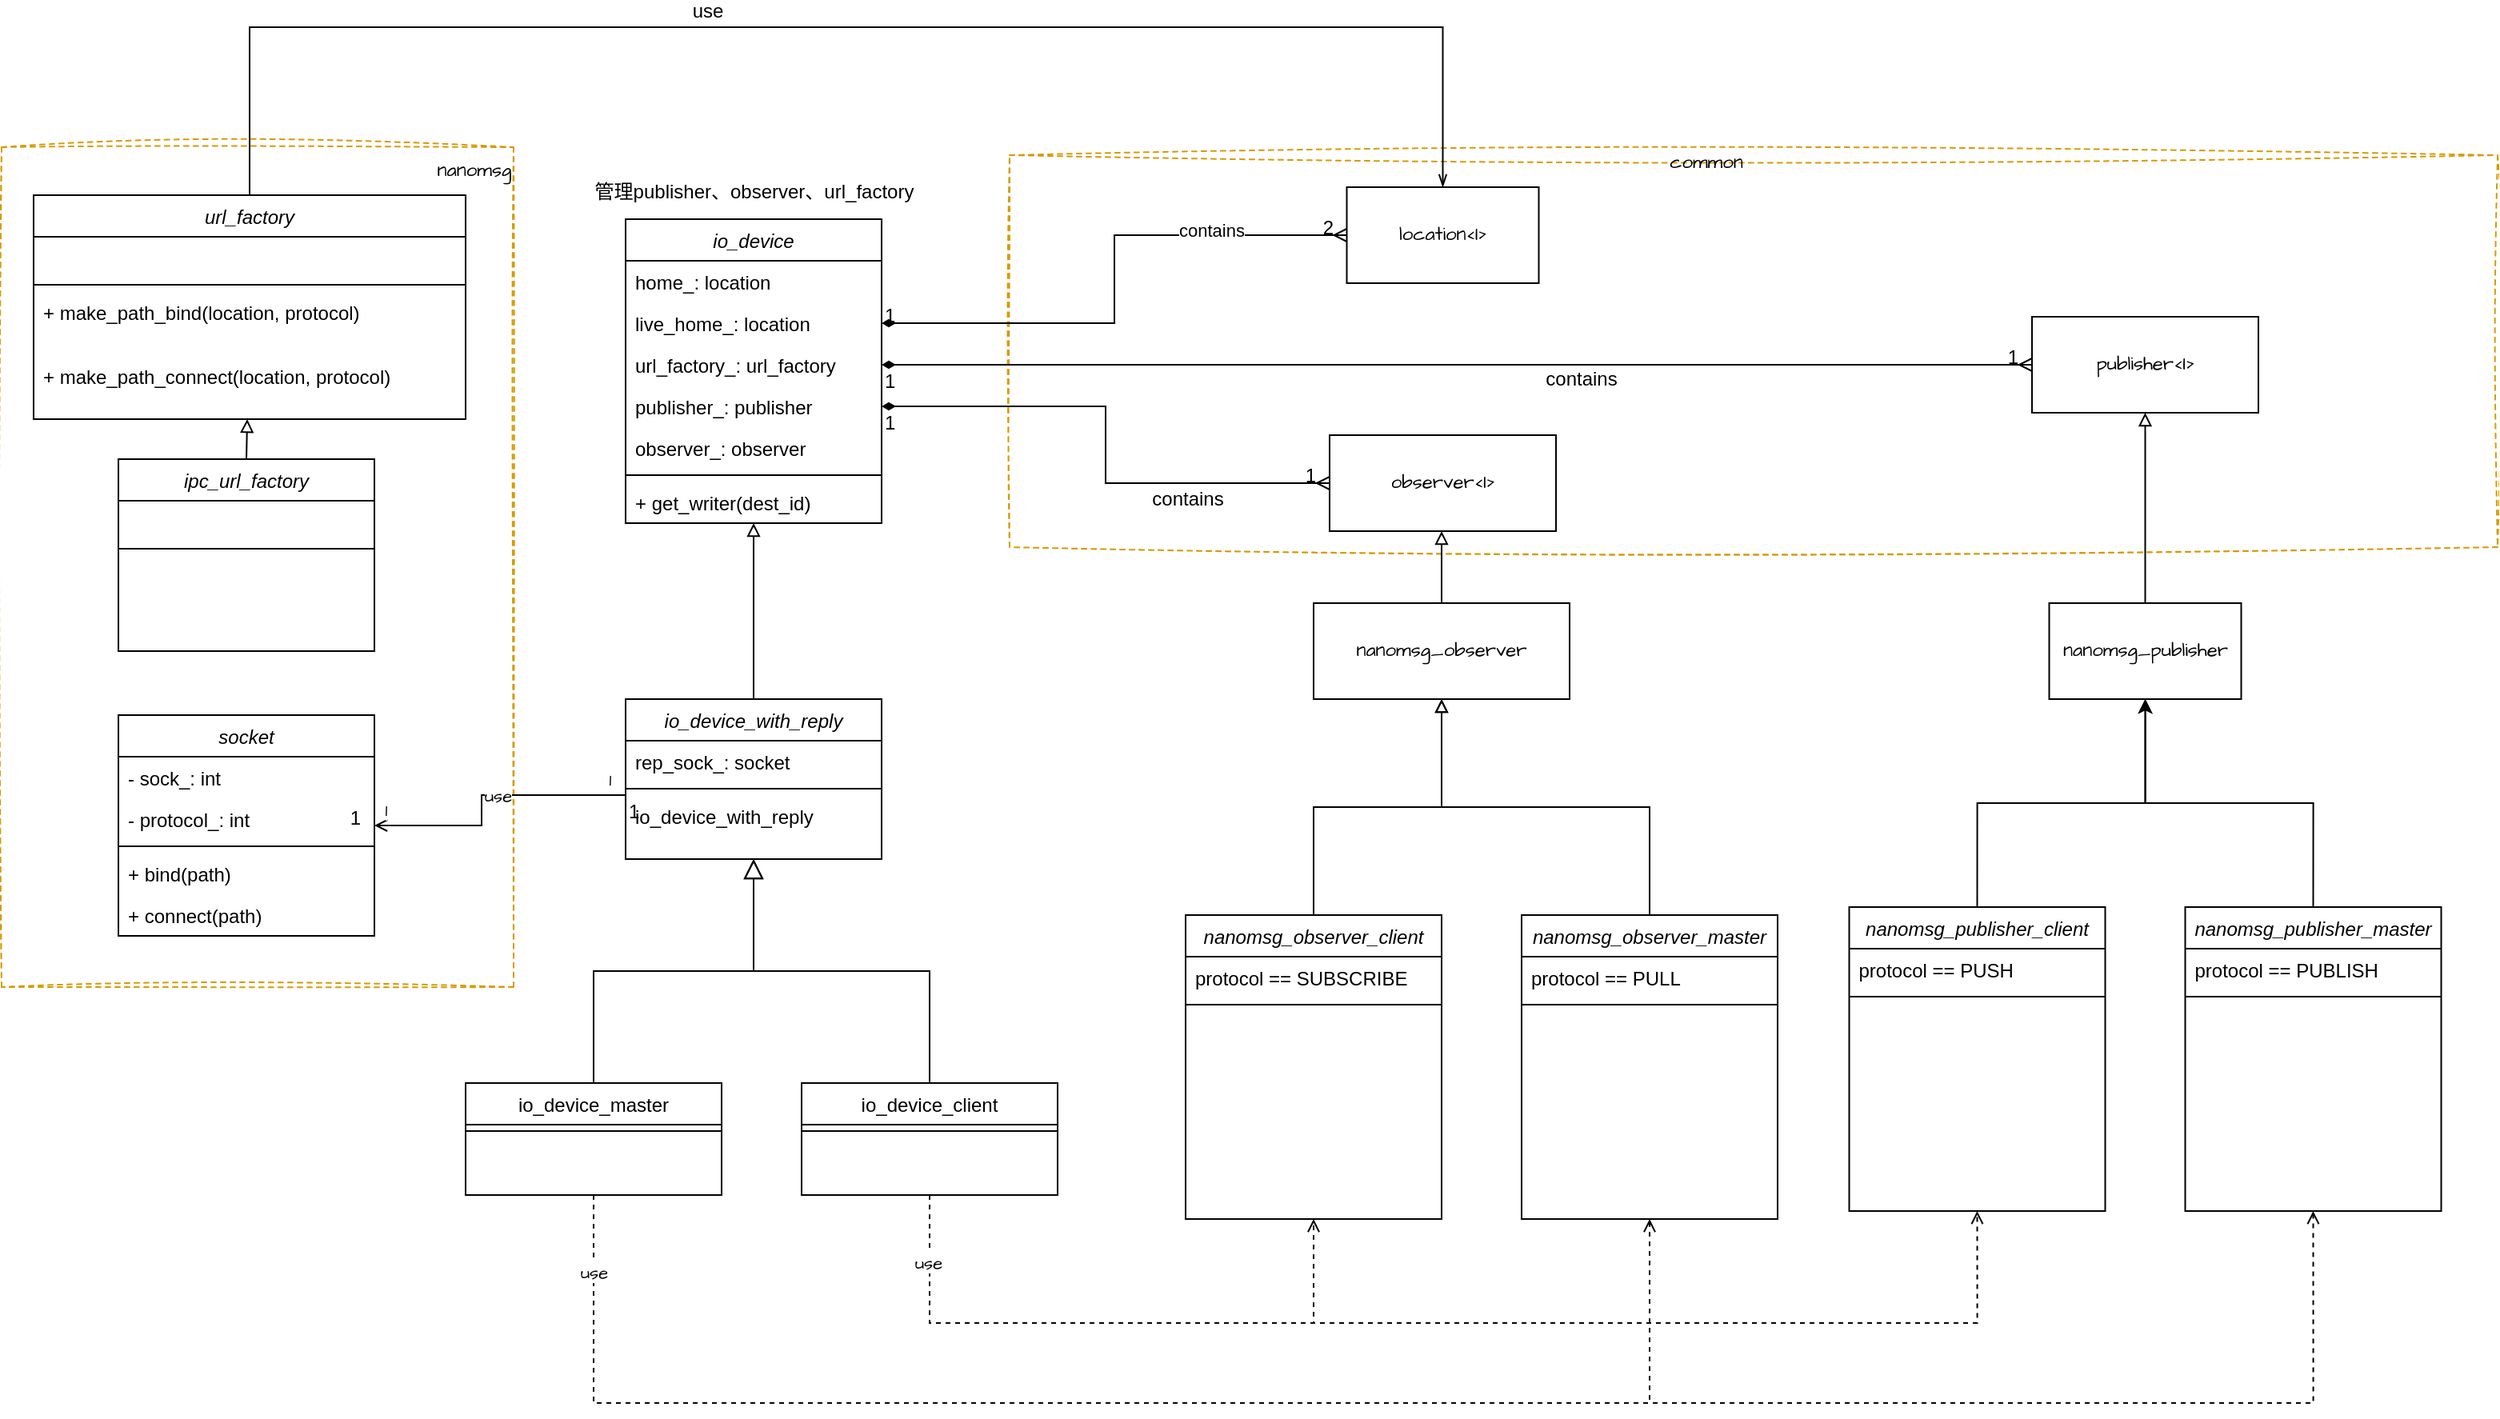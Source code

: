 <mxfile version="24.6.4" type="device">
  <diagram id="C5RBs43oDa-KdzZeNtuy" name="Page-1">
    <mxGraphModel dx="4452" dy="3376" grid="1" gridSize="10" guides="1" tooltips="1" connect="1" arrows="1" fold="1" page="1" pageScale="1" pageWidth="827" pageHeight="1169" math="0" shadow="0">
      <root>
        <mxCell id="WIyWlLk6GJQsqaUBKTNV-0" />
        <mxCell id="WIyWlLk6GJQsqaUBKTNV-1" parent="WIyWlLk6GJQsqaUBKTNV-0" />
        <mxCell id="3GvYDZ0lKRjALVvMwVUk-28" value="" style="group" parent="WIyWlLk6GJQsqaUBKTNV-1" vertex="1" connectable="0">
          <mxGeometry x="610" y="-230" width="780" height="255" as="geometry" />
        </mxCell>
        <mxCell id="3GvYDZ0lKRjALVvMwVUk-26" value="" style="whiteSpace=wrap;html=1;sketch=1;hachureGap=4;jiggle=2;curveFitting=1;fontFamily=Architects Daughter;fontSource=https%3A%2F%2Ffonts.googleapis.com%2Fcss%3Ffamily%3DArchitects%2BDaughter;fillColor=none;strokeColor=#d79b00;dashed=1;movable=1;resizable=1;rotatable=1;deletable=1;editable=1;locked=0;connectable=1;" parent="3GvYDZ0lKRjALVvMwVUk-28" vertex="1">
          <mxGeometry x="-150" y="10" width="930" height="245" as="geometry" />
        </mxCell>
        <mxCell id="3GvYDZ0lKRjALVvMwVUk-27" value="common" style="text;html=1;align=center;verticalAlign=middle;resizable=0;points=[];autosize=1;strokeColor=none;fillColor=none;fontFamily=Architects Daughter;fontSource=https%3A%2F%2Ffonts.googleapis.com%2Fcss%3Ffamily%3DArchitects%2BDaughter;movable=0;rotatable=0;deletable=0;editable=0;locked=1;connectable=0;" parent="3GvYDZ0lKRjALVvMwVUk-28" vertex="1">
          <mxGeometry x="250" width="70" height="30" as="geometry" />
        </mxCell>
        <mxCell id="3GvYDZ0lKRjALVvMwVUk-11" value="publisher&amp;lt;I&amp;gt;" style="rounded=0;whiteSpace=wrap;html=1;hachureGap=4;fontFamily=Architects Daughter;fontSource=https%3A%2F%2Ffonts.googleapis.com%2Fcss%3Ffamily%3DArchitects%2BDaughter;" parent="3GvYDZ0lKRjALVvMwVUk-28" vertex="1">
          <mxGeometry x="489.003" y="111" width="141.5" height="60" as="geometry" />
        </mxCell>
        <mxCell id="3GvYDZ0lKRjALVvMwVUk-18" value="observer&amp;lt;I&amp;gt;" style="rounded=0;whiteSpace=wrap;html=1;hachureGap=4;fontFamily=Architects Daughter;fontSource=https%3A%2F%2Ffonts.googleapis.com%2Fcss%3Ffamily%3DArchitects%2BDaughter;" parent="3GvYDZ0lKRjALVvMwVUk-28" vertex="1">
          <mxGeometry x="49.997" y="185" width="141.5" height="60" as="geometry" />
        </mxCell>
        <mxCell id="3GvYDZ0lKRjALVvMwVUk-8" value="location&amp;lt;I&amp;gt;" style="rounded=0;whiteSpace=wrap;html=1;hachureGap=4;fontFamily=Architects Daughter;fontSource=https%3A%2F%2Ffonts.googleapis.com%2Fcss%3Ffamily%3DArchitects%2BDaughter;" parent="3GvYDZ0lKRjALVvMwVUk-28" vertex="1">
          <mxGeometry x="60.75" y="30" width="120" height="60" as="geometry" />
        </mxCell>
        <mxCell id="zkfFHV4jXpPFQw0GAbJ--0" value="io_device_with_reply" style="swimlane;fontStyle=2;align=center;verticalAlign=top;childLayout=stackLayout;horizontal=1;startSize=26;horizontalStack=0;resizeParent=1;resizeLast=0;collapsible=1;marginBottom=0;rounded=0;shadow=0;strokeWidth=1;" parent="WIyWlLk6GJQsqaUBKTNV-1" vertex="1">
          <mxGeometry x="220" y="120" width="160" height="100" as="geometry">
            <mxRectangle x="230" y="140" width="160" height="26" as="alternateBounds" />
          </mxGeometry>
        </mxCell>
        <mxCell id="zkfFHV4jXpPFQw0GAbJ--2" value="rep_sock_: socket" style="text;align=left;verticalAlign=top;spacingLeft=4;spacingRight=4;overflow=hidden;rotatable=0;points=[[0,0.5],[1,0.5]];portConstraint=eastwest;rounded=0;shadow=0;html=0;" parent="zkfFHV4jXpPFQw0GAbJ--0" vertex="1">
          <mxGeometry y="26" width="160" height="26" as="geometry" />
        </mxCell>
        <mxCell id="zkfFHV4jXpPFQw0GAbJ--4" value="" style="line;html=1;strokeWidth=1;align=left;verticalAlign=middle;spacingTop=-1;spacingLeft=3;spacingRight=3;rotatable=0;labelPosition=right;points=[];portConstraint=eastwest;" parent="zkfFHV4jXpPFQw0GAbJ--0" vertex="1">
          <mxGeometry y="52" width="160" height="8" as="geometry" />
        </mxCell>
        <mxCell id="zkfFHV4jXpPFQw0GAbJ--5" value="io_device_with_reply" style="text;align=left;verticalAlign=top;spacingLeft=4;spacingRight=4;overflow=hidden;rotatable=0;points=[[0,0.5],[1,0.5]];portConstraint=eastwest;" parent="zkfFHV4jXpPFQw0GAbJ--0" vertex="1">
          <mxGeometry y="60" width="160" height="26" as="geometry" />
        </mxCell>
        <mxCell id="3GvYDZ0lKRjALVvMwVUk-114" style="edgeStyle=orthogonalEdgeStyle;rounded=0;hachureGap=4;orthogonalLoop=1;jettySize=auto;html=1;exitX=0.5;exitY=1;exitDx=0;exitDy=0;entryX=0.5;entryY=1;entryDx=0;entryDy=0;fontFamily=Architects Daughter;fontSource=https%3A%2F%2Ffonts.googleapis.com%2Fcss%3Ffamily%3DArchitects%2BDaughter;dashed=1;endArrow=open;endFill=0;" parent="WIyWlLk6GJQsqaUBKTNV-1" source="zkfFHV4jXpPFQw0GAbJ--6" target="3GvYDZ0lKRjALVvMwVUk-89" edge="1">
          <mxGeometry relative="1" as="geometry">
            <Array as="points">
              <mxPoint x="200" y="560" />
              <mxPoint x="860" y="560" />
            </Array>
          </mxGeometry>
        </mxCell>
        <mxCell id="zkfFHV4jXpPFQw0GAbJ--6" value="io_device_master" style="swimlane;fontStyle=0;align=center;verticalAlign=top;childLayout=stackLayout;horizontal=1;startSize=26;horizontalStack=0;resizeParent=1;resizeLast=0;collapsible=1;marginBottom=0;rounded=0;shadow=0;strokeWidth=1;" parent="WIyWlLk6GJQsqaUBKTNV-1" vertex="1">
          <mxGeometry x="120" y="360" width="160" height="70" as="geometry">
            <mxRectangle x="130" y="380" width="160" height="26" as="alternateBounds" />
          </mxGeometry>
        </mxCell>
        <mxCell id="zkfFHV4jXpPFQw0GAbJ--9" value="" style="line;html=1;strokeWidth=1;align=left;verticalAlign=middle;spacingTop=-1;spacingLeft=3;spacingRight=3;rotatable=0;labelPosition=right;points=[];portConstraint=eastwest;" parent="zkfFHV4jXpPFQw0GAbJ--6" vertex="1">
          <mxGeometry y="26" width="160" height="8" as="geometry" />
        </mxCell>
        <mxCell id="zkfFHV4jXpPFQw0GAbJ--12" value="" style="endArrow=block;endSize=10;endFill=0;shadow=0;strokeWidth=1;rounded=0;curved=0;edgeStyle=elbowEdgeStyle;elbow=vertical;" parent="WIyWlLk6GJQsqaUBKTNV-1" source="zkfFHV4jXpPFQw0GAbJ--6" target="zkfFHV4jXpPFQw0GAbJ--0" edge="1">
          <mxGeometry width="160" relative="1" as="geometry">
            <mxPoint x="200" y="203" as="sourcePoint" />
            <mxPoint x="200" y="203" as="targetPoint" />
          </mxGeometry>
        </mxCell>
        <mxCell id="3GvYDZ0lKRjALVvMwVUk-118" style="edgeStyle=orthogonalEdgeStyle;rounded=0;hachureGap=4;orthogonalLoop=1;jettySize=auto;html=1;exitX=0.5;exitY=1;exitDx=0;exitDy=0;entryX=0.5;entryY=1;entryDx=0;entryDy=0;fontFamily=Architects Daughter;fontSource=https%3A%2F%2Ffonts.googleapis.com%2Fcss%3Ffamily%3DArchitects%2BDaughter;endArrow=open;endFill=0;dashed=1;" parent="WIyWlLk6GJQsqaUBKTNV-1" source="zkfFHV4jXpPFQw0GAbJ--13" target="3GvYDZ0lKRjALVvMwVUk-97" edge="1">
          <mxGeometry relative="1" as="geometry">
            <Array as="points">
              <mxPoint x="410" y="510" />
              <mxPoint x="650" y="510" />
            </Array>
          </mxGeometry>
        </mxCell>
        <mxCell id="zkfFHV4jXpPFQw0GAbJ--13" value="io_device_client" style="swimlane;fontStyle=0;align=center;verticalAlign=top;childLayout=stackLayout;horizontal=1;startSize=26;horizontalStack=0;resizeParent=1;resizeLast=0;collapsible=1;marginBottom=0;rounded=0;shadow=0;strokeWidth=1;" parent="WIyWlLk6GJQsqaUBKTNV-1" vertex="1">
          <mxGeometry x="330" y="360" width="160" height="70" as="geometry">
            <mxRectangle x="340" y="380" width="170" height="26" as="alternateBounds" />
          </mxGeometry>
        </mxCell>
        <mxCell id="zkfFHV4jXpPFQw0GAbJ--15" value="" style="line;html=1;strokeWidth=1;align=left;verticalAlign=middle;spacingTop=-1;spacingLeft=3;spacingRight=3;rotatable=0;labelPosition=right;points=[];portConstraint=eastwest;" parent="zkfFHV4jXpPFQw0GAbJ--13" vertex="1">
          <mxGeometry y="26" width="160" height="8" as="geometry" />
        </mxCell>
        <mxCell id="zkfFHV4jXpPFQw0GAbJ--16" value="" style="endArrow=block;endSize=10;endFill=0;shadow=0;strokeWidth=1;rounded=0;curved=0;edgeStyle=elbowEdgeStyle;elbow=vertical;" parent="WIyWlLk6GJQsqaUBKTNV-1" source="zkfFHV4jXpPFQw0GAbJ--13" target="zkfFHV4jXpPFQw0GAbJ--0" edge="1">
          <mxGeometry width="160" relative="1" as="geometry">
            <mxPoint x="210" y="373" as="sourcePoint" />
            <mxPoint x="310" y="271" as="targetPoint" />
          </mxGeometry>
        </mxCell>
        <mxCell id="zkfFHV4jXpPFQw0GAbJ--26" value="" style="endArrow=ERmany;shadow=0;strokeWidth=1;rounded=0;endFill=0;edgeStyle=elbowEdgeStyle;entryX=0;entryY=0.5;entryDx=0;entryDy=0;startArrow=diamondThin;startFill=1;" parent="WIyWlLk6GJQsqaUBKTNV-1" source="3GvYDZ0lKRjALVvMwVUk-2" target="3GvYDZ0lKRjALVvMwVUk-8" edge="1">
          <mxGeometry x="0.5" y="41" relative="1" as="geometry">
            <mxPoint x="500" y="-100" as="sourcePoint" />
            <mxPoint x="630" y="-185" as="targetPoint" />
            <mxPoint x="-40" y="32" as="offset" />
          </mxGeometry>
        </mxCell>
        <mxCell id="zkfFHV4jXpPFQw0GAbJ--27" value="1" style="resizable=0;align=left;verticalAlign=bottom;labelBackgroundColor=none;fontSize=12;" parent="zkfFHV4jXpPFQw0GAbJ--26" connectable="0" vertex="1">
          <mxGeometry x="-1" relative="1" as="geometry">
            <mxPoint y="4" as="offset" />
          </mxGeometry>
        </mxCell>
        <mxCell id="zkfFHV4jXpPFQw0GAbJ--28" value="2" style="resizable=0;align=right;verticalAlign=bottom;labelBackgroundColor=none;fontSize=12;" parent="zkfFHV4jXpPFQw0GAbJ--26" connectable="0" vertex="1">
          <mxGeometry x="1" relative="1" as="geometry">
            <mxPoint x="-7" y="4" as="offset" />
          </mxGeometry>
        </mxCell>
        <mxCell id="zkfFHV4jXpPFQw0GAbJ--29" value="use" style="text;html=1;resizable=0;points=[];;align=center;verticalAlign=middle;labelBackgroundColor=none;rounded=0;shadow=0;strokeWidth=1;fontSize=12;" parent="zkfFHV4jXpPFQw0GAbJ--26" vertex="1" connectable="0">
          <mxGeometry x="0.5" y="49" relative="1" as="geometry">
            <mxPoint x="-314" y="-91" as="offset" />
          </mxGeometry>
        </mxCell>
        <mxCell id="3GvYDZ0lKRjALVvMwVUk-17" value="" style="resizable=0;align=left;verticalAlign=bottom;labelBackgroundColor=none;fontSize=12;" parent="zkfFHV4jXpPFQw0GAbJ--26" connectable="0" vertex="1">
          <mxGeometry x="-1" relative="1" as="geometry">
            <mxPoint y="68" as="offset" />
          </mxGeometry>
        </mxCell>
        <mxCell id="3GvYDZ0lKRjALVvMwVUk-79" value="contains" style="edgeLabel;align=center;verticalAlign=middle;resizable=0;points=[];sketch=1;hachureGap=4;jiggle=2;curveFitting=1;fontFamily=Helvetica;html=1;" parent="zkfFHV4jXpPFQw0GAbJ--26" vertex="1" connectable="0">
          <mxGeometry x="0.506" y="3" relative="1" as="geometry">
            <mxPoint as="offset" />
          </mxGeometry>
        </mxCell>
        <mxCell id="3GvYDZ0lKRjALVvMwVUk-0" value="io_device" style="swimlane;fontStyle=2;align=center;verticalAlign=top;childLayout=stackLayout;horizontal=1;startSize=26;horizontalStack=0;resizeParent=1;resizeLast=0;collapsible=1;marginBottom=0;rounded=0;shadow=0;strokeWidth=1;" parent="WIyWlLk6GJQsqaUBKTNV-1" vertex="1">
          <mxGeometry x="220" y="-180" width="160" height="190" as="geometry">
            <mxRectangle x="230" y="140" width="160" height="26" as="alternateBounds" />
          </mxGeometry>
        </mxCell>
        <mxCell id="3GvYDZ0lKRjALVvMwVUk-1" value="home_: location" style="text;align=left;verticalAlign=top;spacingLeft=4;spacingRight=4;overflow=hidden;rotatable=0;points=[[0,0.5],[1,0.5]];portConstraint=eastwest;sketch=1;curveFitting=1;jiggle=2;" parent="3GvYDZ0lKRjALVvMwVUk-0" vertex="1">
          <mxGeometry y="26" width="160" height="26" as="geometry" />
        </mxCell>
        <mxCell id="3GvYDZ0lKRjALVvMwVUk-2" value="live_home_: location" style="text;align=left;verticalAlign=top;spacingLeft=4;spacingRight=4;overflow=hidden;rotatable=0;points=[[0,0.5],[1,0.5]];portConstraint=eastwest;rounded=0;shadow=0;html=0;sketch=1;curveFitting=1;jiggle=2;" parent="3GvYDZ0lKRjALVvMwVUk-0" vertex="1">
          <mxGeometry y="52" width="160" height="26" as="geometry" />
        </mxCell>
        <mxCell id="3GvYDZ0lKRjALVvMwVUk-3" value="url_factory_: url_factory" style="text;align=left;verticalAlign=top;spacingLeft=4;spacingRight=4;overflow=hidden;rotatable=0;points=[[0,0.5],[1,0.5]];portConstraint=eastwest;rounded=0;shadow=0;html=0;sketch=1;curveFitting=1;jiggle=2;" parent="3GvYDZ0lKRjALVvMwVUk-0" vertex="1">
          <mxGeometry y="78" width="160" height="26" as="geometry" />
        </mxCell>
        <mxCell id="3GvYDZ0lKRjALVvMwVUk-10" value="publisher_: publisher" style="text;align=left;verticalAlign=top;spacingLeft=4;spacingRight=4;overflow=hidden;rotatable=0;points=[[0,0.5],[1,0.5]];portConstraint=eastwest;rounded=0;shadow=0;html=0;sketch=1;curveFitting=1;jiggle=2;" parent="3GvYDZ0lKRjALVvMwVUk-0" vertex="1">
          <mxGeometry y="104" width="160" height="26" as="geometry" />
        </mxCell>
        <mxCell id="3GvYDZ0lKRjALVvMwVUk-23" value="observer_: observer" style="text;align=left;verticalAlign=top;spacingLeft=4;spacingRight=4;overflow=hidden;rotatable=0;points=[[0,0.5],[1,0.5]];portConstraint=eastwest;rounded=0;shadow=0;html=0;sketch=1;curveFitting=1;jiggle=2;" parent="3GvYDZ0lKRjALVvMwVUk-0" vertex="1">
          <mxGeometry y="130" width="160" height="26" as="geometry" />
        </mxCell>
        <mxCell id="3GvYDZ0lKRjALVvMwVUk-4" value="" style="line;html=1;strokeWidth=1;align=left;verticalAlign=middle;spacingTop=-1;spacingLeft=3;spacingRight=3;rotatable=0;labelPosition=right;points=[];portConstraint=eastwest;" parent="3GvYDZ0lKRjALVvMwVUk-0" vertex="1">
          <mxGeometry y="156" width="160" height="8" as="geometry" />
        </mxCell>
        <mxCell id="3GvYDZ0lKRjALVvMwVUk-5" value="+ get_writer(dest_id)" style="text;align=left;verticalAlign=top;spacingLeft=4;spacingRight=4;overflow=hidden;rotatable=0;points=[[0,0.5],[1,0.5]];portConstraint=eastwest;sketch=1;curveFitting=1;jiggle=2;" parent="3GvYDZ0lKRjALVvMwVUk-0" vertex="1">
          <mxGeometry y="164" width="160" height="26" as="geometry" />
        </mxCell>
        <mxCell id="3GvYDZ0lKRjALVvMwVUk-7" value="" style="endArrow=block;html=1;rounded=0;hachureGap=4;fontFamily=Architects Daughter;fontSource=https%3A%2F%2Ffonts.googleapis.com%2Fcss%3Ffamily%3DArchitects%2BDaughter;endFill=0;" parent="WIyWlLk6GJQsqaUBKTNV-1" source="zkfFHV4jXpPFQw0GAbJ--0" target="3GvYDZ0lKRjALVvMwVUk-0" edge="1">
          <mxGeometry width="50" height="50" relative="1" as="geometry">
            <mxPoint x="300" y="260" as="sourcePoint" />
            <mxPoint x="350" y="210" as="targetPoint" />
          </mxGeometry>
        </mxCell>
        <mxCell id="3GvYDZ0lKRjALVvMwVUk-12" value="" style="endArrow=ERmany;shadow=0;strokeWidth=1;rounded=0;endFill=0;edgeStyle=elbowEdgeStyle;entryX=0;entryY=0.5;entryDx=0;entryDy=0;startArrow=diamondThin;startFill=1;" parent="WIyWlLk6GJQsqaUBKTNV-1" source="3GvYDZ0lKRjALVvMwVUk-3" target="3GvYDZ0lKRjALVvMwVUk-11" edge="1">
          <mxGeometry x="0.5" y="41" relative="1" as="geometry">
            <mxPoint x="500" y="-84.0" as="sourcePoint" />
            <mxPoint x="600" y="-95" as="targetPoint" />
            <mxPoint x="-40" y="32" as="offset" />
          </mxGeometry>
        </mxCell>
        <mxCell id="3GvYDZ0lKRjALVvMwVUk-13" value="1" style="resizable=0;align=left;verticalAlign=bottom;labelBackgroundColor=none;fontSize=12;" parent="3GvYDZ0lKRjALVvMwVUk-12" connectable="0" vertex="1">
          <mxGeometry x="-1" relative="1" as="geometry">
            <mxPoint y="19" as="offset" />
          </mxGeometry>
        </mxCell>
        <mxCell id="3GvYDZ0lKRjALVvMwVUk-14" value="1" style="resizable=0;align=right;verticalAlign=bottom;labelBackgroundColor=none;fontSize=12;" parent="3GvYDZ0lKRjALVvMwVUk-12" connectable="0" vertex="1">
          <mxGeometry x="1" relative="1" as="geometry">
            <mxPoint x="-7" y="4" as="offset" />
          </mxGeometry>
        </mxCell>
        <mxCell id="3GvYDZ0lKRjALVvMwVUk-69" value="&lt;span style=&quot;font-family: Helvetica; font-size: 12px;&quot;&gt;contains&lt;/span&gt;" style="edgeLabel;html=1;align=center;verticalAlign=middle;resizable=0;points=[];sketch=1;hachureGap=4;jiggle=2;curveFitting=1;fontFamily=Architects Daughter;fontSource=https%3A%2F%2Ffonts.googleapis.com%2Fcss%3Ffamily%3DArchitects%2BDaughter;labelBackgroundColor=none;" parent="3GvYDZ0lKRjALVvMwVUk-12" vertex="1" connectable="0">
          <mxGeometry x="0.246" y="-1" relative="1" as="geometry">
            <mxPoint x="-11" y="8" as="offset" />
          </mxGeometry>
        </mxCell>
        <mxCell id="3GvYDZ0lKRjALVvMwVUk-19" value="" style="endArrow=ERmany;shadow=0;strokeWidth=1;rounded=0;endFill=0;edgeStyle=elbowEdgeStyle;entryX=0;entryY=0.5;entryDx=0;entryDy=0;startArrow=diamondThin;startFill=1;" parent="WIyWlLk6GJQsqaUBKTNV-1" source="3GvYDZ0lKRjALVvMwVUk-10" target="3GvYDZ0lKRjALVvMwVUk-18" edge="1">
          <mxGeometry x="0.5" y="41" relative="1" as="geometry">
            <mxPoint x="500" y="-58" as="sourcePoint" />
            <mxPoint x="600" y="-31" as="targetPoint" />
            <mxPoint x="-40" y="32" as="offset" />
          </mxGeometry>
        </mxCell>
        <mxCell id="3GvYDZ0lKRjALVvMwVUk-20" value="1" style="resizable=0;align=left;verticalAlign=bottom;labelBackgroundColor=none;fontSize=12;" parent="3GvYDZ0lKRjALVvMwVUk-19" connectable="0" vertex="1">
          <mxGeometry x="-1" relative="1" as="geometry">
            <mxPoint y="19" as="offset" />
          </mxGeometry>
        </mxCell>
        <mxCell id="3GvYDZ0lKRjALVvMwVUk-21" value="1" style="resizable=0;align=right;verticalAlign=bottom;labelBackgroundColor=none;fontSize=12;" parent="3GvYDZ0lKRjALVvMwVUk-19" connectable="0" vertex="1">
          <mxGeometry x="1" relative="1" as="geometry">
            <mxPoint x="-7" y="4" as="offset" />
          </mxGeometry>
        </mxCell>
        <mxCell id="3GvYDZ0lKRjALVvMwVUk-22" value="contains" style="text;html=1;resizable=0;points=[];;align=center;verticalAlign=middle;labelBackgroundColor=none;rounded=0;shadow=0;strokeWidth=1;fontSize=12;" parent="3GvYDZ0lKRjALVvMwVUk-19" vertex="1" connectable="0">
          <mxGeometry x="0.5" y="49" relative="1" as="geometry">
            <mxPoint x="-7" y="59" as="offset" />
          </mxGeometry>
        </mxCell>
        <mxCell id="3GvYDZ0lKRjALVvMwVUk-30" value="" style="whiteSpace=wrap;html=1;sketch=1;hachureGap=4;jiggle=2;curveFitting=1;fontFamily=Architects Daughter;fontSource=https%3A%2F%2Ffonts.googleapis.com%2Fcss%3Ffamily%3DArchitects%2BDaughter;fillColor=none;strokeColor=#d79b00;dashed=1;movable=1;resizable=1;rotatable=1;deletable=1;editable=1;locked=0;connectable=1;" parent="WIyWlLk6GJQsqaUBKTNV-1" vertex="1">
          <mxGeometry x="-170" y="-225" width="320" height="525" as="geometry" />
        </mxCell>
        <mxCell id="3GvYDZ0lKRjALVvMwVUk-31" value="nanomsg" style="text;html=1;align=center;verticalAlign=middle;resizable=1;points=[];autosize=1;strokeColor=none;fillColor=none;fontFamily=Architects Daughter;fontSource=https%3A%2F%2Ffonts.googleapis.com%2Fcss%3Ffamily%3DArchitects%2BDaughter;movable=1;rotatable=1;deletable=1;editable=1;locked=0;connectable=1;" parent="WIyWlLk6GJQsqaUBKTNV-1" vertex="1">
          <mxGeometry x="90" y="-225" width="70" height="30" as="geometry" />
        </mxCell>
        <mxCell id="3GvYDZ0lKRjALVvMwVUk-33" value="url_factory" style="swimlane;fontStyle=2;align=center;verticalAlign=top;childLayout=stackLayout;horizontal=1;startSize=26;horizontalStack=0;resizeParent=1;resizeLast=0;collapsible=1;marginBottom=0;rounded=0;shadow=0;strokeWidth=1;" parent="WIyWlLk6GJQsqaUBKTNV-1" vertex="1">
          <mxGeometry x="-150" y="-195" width="270" height="140" as="geometry">
            <mxRectangle x="230" y="140" width="160" height="26" as="alternateBounds" />
          </mxGeometry>
        </mxCell>
        <mxCell id="3GvYDZ0lKRjALVvMwVUk-41" value=" " style="text;align=left;verticalAlign=top;spacingLeft=4;spacingRight=4;overflow=hidden;rotatable=0;points=[[0,0.5],[1,0.5]];portConstraint=eastwest;rounded=0;shadow=0;html=0;sketch=1;curveFitting=1;jiggle=2;" parent="3GvYDZ0lKRjALVvMwVUk-33" vertex="1">
          <mxGeometry y="26" width="270" height="26" as="geometry" />
        </mxCell>
        <mxCell id="3GvYDZ0lKRjALVvMwVUk-39" value="" style="line;html=1;strokeWidth=1;align=left;verticalAlign=middle;spacingTop=-1;spacingLeft=3;spacingRight=3;rotatable=0;labelPosition=right;points=[];portConstraint=eastwest;" parent="3GvYDZ0lKRjALVvMwVUk-33" vertex="1">
          <mxGeometry y="52" width="270" height="8" as="geometry" />
        </mxCell>
        <mxCell id="3GvYDZ0lKRjALVvMwVUk-40" value="+ make_path_bind(location, protocol)" style="text;align=left;verticalAlign=top;spacingLeft=4;spacingRight=4;overflow=hidden;rotatable=0;points=[[0,0.5],[1,0.5]];portConstraint=eastwest;sketch=1;curveFitting=1;jiggle=2;whiteSpace=wrap;" parent="3GvYDZ0lKRjALVvMwVUk-33" vertex="1">
          <mxGeometry y="60" width="270" height="40" as="geometry" />
        </mxCell>
        <mxCell id="3GvYDZ0lKRjALVvMwVUk-35" value="+ make_path_connect(location, protocol)" style="text;align=left;verticalAlign=top;spacingLeft=4;spacingRight=4;overflow=hidden;rotatable=0;points=[[0,0.5],[1,0.5]];portConstraint=eastwest;rounded=0;shadow=0;html=0;sketch=1;curveFitting=1;jiggle=2;" parent="3GvYDZ0lKRjALVvMwVUk-33" vertex="1">
          <mxGeometry y="100" width="270" height="40" as="geometry" />
        </mxCell>
        <mxCell id="3GvYDZ0lKRjALVvMwVUk-42" value="ipc_url_factory" style="swimlane;fontStyle=2;align=center;verticalAlign=top;childLayout=stackLayout;horizontal=1;startSize=26;horizontalStack=0;resizeParent=1;resizeLast=0;collapsible=1;marginBottom=0;rounded=0;shadow=0;strokeWidth=1;" parent="WIyWlLk6GJQsqaUBKTNV-1" vertex="1">
          <mxGeometry x="-97" y="-30" width="160" height="120" as="geometry">
            <mxRectangle x="230" y="140" width="160" height="26" as="alternateBounds" />
          </mxGeometry>
        </mxCell>
        <mxCell id="3GvYDZ0lKRjALVvMwVUk-43" value=" " style="text;align=left;verticalAlign=top;spacingLeft=4;spacingRight=4;overflow=hidden;rotatable=0;points=[[0,0.5],[1,0.5]];portConstraint=eastwest;rounded=0;shadow=0;html=0;sketch=1;curveFitting=1;jiggle=2;" parent="3GvYDZ0lKRjALVvMwVUk-42" vertex="1">
          <mxGeometry y="26" width="160" height="26" as="geometry" />
        </mxCell>
        <mxCell id="3GvYDZ0lKRjALVvMwVUk-44" value="" style="line;html=1;strokeWidth=1;align=left;verticalAlign=middle;spacingTop=-1;spacingLeft=3;spacingRight=3;rotatable=0;labelPosition=right;points=[];portConstraint=eastwest;" parent="3GvYDZ0lKRjALVvMwVUk-42" vertex="1">
          <mxGeometry y="52" width="160" height="8" as="geometry" />
        </mxCell>
        <mxCell id="3GvYDZ0lKRjALVvMwVUk-47" value="" style="endArrow=block;html=1;rounded=0;hachureGap=4;fontFamily=Architects Daughter;fontSource=https%3A%2F%2Ffonts.googleapis.com%2Fcss%3Ffamily%3DArchitects%2BDaughter;endFill=0;exitX=0.5;exitY=0;exitDx=0;exitDy=0;" parent="WIyWlLk6GJQsqaUBKTNV-1" source="3GvYDZ0lKRjALVvMwVUk-42" target="3GvYDZ0lKRjALVvMwVUk-33" edge="1">
          <mxGeometry width="50" height="50" relative="1" as="geometry">
            <mxPoint x="340" y="-220" as="sourcePoint" />
            <mxPoint x="340" y="-330" as="targetPoint" />
          </mxGeometry>
        </mxCell>
        <mxCell id="3GvYDZ0lKRjALVvMwVUk-48" value="socket" style="swimlane;fontStyle=2;align=center;verticalAlign=top;childLayout=stackLayout;horizontal=1;startSize=26;horizontalStack=0;resizeParent=1;resizeLast=0;collapsible=1;marginBottom=0;rounded=0;shadow=0;strokeWidth=1;" parent="WIyWlLk6GJQsqaUBKTNV-1" vertex="1">
          <mxGeometry x="-97" y="130" width="160" height="138" as="geometry">
            <mxRectangle x="230" y="140" width="160" height="26" as="alternateBounds" />
          </mxGeometry>
        </mxCell>
        <mxCell id="3GvYDZ0lKRjALVvMwVUk-49" value="- sock_: int" style="text;align=left;verticalAlign=top;spacingLeft=4;spacingRight=4;overflow=hidden;rotatable=0;points=[[0,0.5],[1,0.5]];portConstraint=eastwest;rounded=0;shadow=0;html=0;sketch=1;curveFitting=1;jiggle=2;" parent="3GvYDZ0lKRjALVvMwVUk-48" vertex="1">
          <mxGeometry y="26" width="160" height="26" as="geometry" />
        </mxCell>
        <mxCell id="3GvYDZ0lKRjALVvMwVUk-57" value="- protocol_: int" style="text;align=left;verticalAlign=top;spacingLeft=4;spacingRight=4;overflow=hidden;rotatable=0;points=[[0,0.5],[1,0.5]];portConstraint=eastwest;rounded=0;shadow=0;html=0;sketch=1;curveFitting=1;jiggle=2;" parent="3GvYDZ0lKRjALVvMwVUk-48" vertex="1">
          <mxGeometry y="52" width="160" height="26" as="geometry" />
        </mxCell>
        <mxCell id="3GvYDZ0lKRjALVvMwVUk-50" value="" style="line;html=1;strokeWidth=1;align=left;verticalAlign=middle;spacingTop=-1;spacingLeft=3;spacingRight=3;rotatable=0;labelPosition=right;points=[];portConstraint=eastwest;" parent="3GvYDZ0lKRjALVvMwVUk-48" vertex="1">
          <mxGeometry y="78" width="160" height="8" as="geometry" />
        </mxCell>
        <mxCell id="3GvYDZ0lKRjALVvMwVUk-62" value="+ bind(path)" style="text;align=left;verticalAlign=top;spacingLeft=4;spacingRight=4;overflow=hidden;rotatable=0;points=[[0,0.5],[1,0.5]];portConstraint=eastwest;rounded=0;shadow=0;html=0;sketch=1;curveFitting=1;jiggle=2;" parent="3GvYDZ0lKRjALVvMwVUk-48" vertex="1">
          <mxGeometry y="86" width="160" height="26" as="geometry" />
        </mxCell>
        <mxCell id="3GvYDZ0lKRjALVvMwVUk-66" value="+ connect(path)" style="text;align=left;verticalAlign=top;spacingLeft=4;spacingRight=4;overflow=hidden;rotatable=0;points=[[0,0.5],[1,0.5]];portConstraint=eastwest;rounded=0;shadow=0;html=0;sketch=1;curveFitting=1;jiggle=2;" parent="3GvYDZ0lKRjALVvMwVUk-48" vertex="1">
          <mxGeometry y="112" width="160" height="26" as="geometry" />
        </mxCell>
        <mxCell id="3GvYDZ0lKRjALVvMwVUk-53" value="" style="endArrow=open;shadow=0;strokeWidth=1;rounded=0;endFill=1;edgeStyle=elbowEdgeStyle;entryX=1;entryY=0.5;entryDx=0;entryDy=0;" parent="WIyWlLk6GJQsqaUBKTNV-1" source="zkfFHV4jXpPFQw0GAbJ--0" target="3GvYDZ0lKRjALVvMwVUk-48" edge="1">
          <mxGeometry x="0.5" y="41" relative="1" as="geometry">
            <mxPoint x="390" y="-53" as="sourcePoint" />
            <mxPoint x="520" y="-10" as="targetPoint" />
            <mxPoint x="-40" y="32" as="offset" />
            <Array as="points">
              <mxPoint x="130" y="180" />
            </Array>
          </mxGeometry>
        </mxCell>
        <mxCell id="3GvYDZ0lKRjALVvMwVUk-54" value="1" style="resizable=0;align=left;verticalAlign=bottom;labelBackgroundColor=none;fontSize=12;" parent="3GvYDZ0lKRjALVvMwVUk-53" connectable="0" vertex="1">
          <mxGeometry x="-1" relative="1" as="geometry">
            <mxPoint y="19" as="offset" />
          </mxGeometry>
        </mxCell>
        <mxCell id="3GvYDZ0lKRjALVvMwVUk-55" value="1" style="resizable=0;align=right;verticalAlign=bottom;labelBackgroundColor=none;fontSize=12;" parent="3GvYDZ0lKRjALVvMwVUk-53" connectable="0" vertex="1">
          <mxGeometry x="1" relative="1" as="geometry">
            <mxPoint x="-7" y="4" as="offset" />
          </mxGeometry>
        </mxCell>
        <mxCell id="3GvYDZ0lKRjALVvMwVUk-63" value="1" style="edgeLabel;html=1;align=center;verticalAlign=middle;resizable=0;points=[];sketch=1;hachureGap=4;jiggle=2;curveFitting=1;fontFamily=Architects Daughter;fontSource=https%3A%2F%2Ffonts.googleapis.com%2Fcss%3Ffamily%3DArchitects%2BDaughter;" parent="3GvYDZ0lKRjALVvMwVUk-53" vertex="1" connectable="0">
          <mxGeometry x="0.695" y="-1" relative="1" as="geometry">
            <mxPoint x="-20" y="-9" as="offset" />
          </mxGeometry>
        </mxCell>
        <mxCell id="3GvYDZ0lKRjALVvMwVUk-64" value="1" style="edgeLabel;html=1;align=center;verticalAlign=middle;resizable=0;points=[];sketch=1;hachureGap=4;jiggle=2;curveFitting=1;fontFamily=Architects Daughter;fontSource=https%3A%2F%2Ffonts.googleapis.com%2Fcss%3Ffamily%3DArchitects%2BDaughter;" parent="3GvYDZ0lKRjALVvMwVUk-53" vertex="1" connectable="0">
          <mxGeometry x="-0.774" relative="1" as="geometry">
            <mxPoint x="10" y="-10" as="offset" />
          </mxGeometry>
        </mxCell>
        <mxCell id="3GvYDZ0lKRjALVvMwVUk-65" value="use" style="edgeLabel;html=1;align=center;verticalAlign=middle;resizable=0;points=[];sketch=1;hachureGap=4;jiggle=2;curveFitting=1;fontFamily=Architects Daughter;fontSource=https%3A%2F%2Ffonts.googleapis.com%2Fcss%3Ffamily%3DArchitects%2BDaughter;" parent="3GvYDZ0lKRjALVvMwVUk-53" vertex="1" connectable="0">
          <mxGeometry x="-0.092" relative="1" as="geometry">
            <mxPoint as="offset" />
          </mxGeometry>
        </mxCell>
        <mxCell id="3GvYDZ0lKRjALVvMwVUk-67" value="" style="endArrow=openThin;html=1;rounded=0;hachureGap=4;fontFamily=Architects Daughter;fontSource=https%3A%2F%2Ffonts.googleapis.com%2Fcss%3Ffamily%3DArchitects%2BDaughter;edgeStyle=elbowEdgeStyle;elbow=vertical;entryX=0.5;entryY=0;entryDx=0;entryDy=0;exitX=0.5;exitY=0;exitDx=0;exitDy=0;endFill=0;" parent="WIyWlLk6GJQsqaUBKTNV-1" source="3GvYDZ0lKRjALVvMwVUk-33" target="3GvYDZ0lKRjALVvMwVUk-8" edge="1">
          <mxGeometry width="50" height="50" relative="1" as="geometry">
            <mxPoint x="30" y="-370" as="sourcePoint" />
            <mxPoint x="570" y="-290" as="targetPoint" />
            <Array as="points">
              <mxPoint x="270" y="-300" />
            </Array>
          </mxGeometry>
        </mxCell>
        <mxCell id="3GvYDZ0lKRjALVvMwVUk-70" value="&lt;span style=&quot;font-family: Helvetica; text-align: left;&quot;&gt;管理publisher、observer、url_factory&lt;/span&gt;" style="text;html=1;align=center;verticalAlign=middle;resizable=0;points=[];autosize=1;strokeColor=none;fillColor=none;fontFamily=Architects Daughter;fontSource=https%3A%2F%2Ffonts.googleapis.com%2Fcss%3Ffamily%3DArchitects%2BDaughter;" parent="WIyWlLk6GJQsqaUBKTNV-1" vertex="1">
          <mxGeometry x="190" y="-212" width="220" height="30" as="geometry" />
        </mxCell>
        <mxCell id="3GvYDZ0lKRjALVvMwVUk-78" style="edgeStyle=orthogonalEdgeStyle;rounded=0;hachureGap=4;orthogonalLoop=1;jettySize=auto;html=1;exitX=0.5;exitY=0;exitDx=0;exitDy=0;fontFamily=Architects Daughter;fontSource=https%3A%2F%2Ffonts.googleapis.com%2Fcss%3Ffamily%3DArchitects%2BDaughter;endArrow=block;endFill=0;" parent="WIyWlLk6GJQsqaUBKTNV-1" source="3GvYDZ0lKRjALVvMwVUk-74" edge="1">
          <mxGeometry relative="1" as="geometry">
            <mxPoint x="730" y="15" as="targetPoint" />
          </mxGeometry>
        </mxCell>
        <mxCell id="3GvYDZ0lKRjALVvMwVUk-74" value="nanomsg_observer" style="rounded=0;whiteSpace=wrap;html=1;hachureGap=4;fontFamily=Architects Daughter;fontSource=https%3A%2F%2Ffonts.googleapis.com%2Fcss%3Ffamily%3DArchitects%2BDaughter;" parent="WIyWlLk6GJQsqaUBKTNV-1" vertex="1">
          <mxGeometry x="650" y="60" width="160" height="60" as="geometry" />
        </mxCell>
        <mxCell id="3GvYDZ0lKRjALVvMwVUk-80" style="rounded=0;hachureGap=4;orthogonalLoop=1;jettySize=auto;html=1;exitX=0.5;exitY=0;exitDx=0;exitDy=0;fontFamily=Architects Daughter;fontSource=https%3A%2F%2Ffonts.googleapis.com%2Fcss%3Ffamily%3DArchitects%2BDaughter;endArrow=block;endFill=0;" parent="WIyWlLk6GJQsqaUBKTNV-1" source="3GvYDZ0lKRjALVvMwVUk-73" target="3GvYDZ0lKRjALVvMwVUk-11" edge="1">
          <mxGeometry relative="1" as="geometry" />
        </mxCell>
        <mxCell id="3GvYDZ0lKRjALVvMwVUk-73" value="nanomsg_publisher" style="rounded=0;whiteSpace=wrap;html=1;hachureGap=4;fontFamily=Architects Daughter;fontSource=https%3A%2F%2Ffonts.googleapis.com%2Fcss%3Ffamily%3DArchitects%2BDaughter;" parent="WIyWlLk6GJQsqaUBKTNV-1" vertex="1">
          <mxGeometry x="1109.75" y="60" width="120" height="60" as="geometry" />
        </mxCell>
        <mxCell id="3GvYDZ0lKRjALVvMwVUk-85" style="edgeStyle=orthogonalEdgeStyle;rounded=0;hachureGap=4;orthogonalLoop=1;jettySize=auto;html=1;exitX=0.5;exitY=0;exitDx=0;exitDy=0;entryX=0.5;entryY=1;entryDx=0;entryDy=0;fontFamily=Architects Daughter;fontSource=https%3A%2F%2Ffonts.googleapis.com%2Fcss%3Ffamily%3DArchitects%2BDaughter;endArrow=block;endFill=0;" parent="WIyWlLk6GJQsqaUBKTNV-1" source="3GvYDZ0lKRjALVvMwVUk-89" target="3GvYDZ0lKRjALVvMwVUk-74" edge="1">
          <mxGeometry relative="1" as="geometry">
            <mxPoint x="925" y="255" as="sourcePoint" />
          </mxGeometry>
        </mxCell>
        <mxCell id="3GvYDZ0lKRjALVvMwVUk-87" style="edgeStyle=orthogonalEdgeStyle;rounded=0;hachureGap=4;orthogonalLoop=1;jettySize=auto;html=1;exitX=0.5;exitY=0;exitDx=0;exitDy=0;fontFamily=Architects Daughter;fontSource=https%3A%2F%2Ffonts.googleapis.com%2Fcss%3Ffamily%3DArchitects%2BDaughter;endArrow=block;endFill=0;entryX=0.5;entryY=1;entryDx=0;entryDy=0;" parent="WIyWlLk6GJQsqaUBKTNV-1" source="3GvYDZ0lKRjALVvMwVUk-97" target="3GvYDZ0lKRjALVvMwVUk-74" edge="1">
          <mxGeometry relative="1" as="geometry">
            <mxPoint x="650" y="255" as="sourcePoint" />
            <mxPoint x="650" y="175" as="targetPoint" />
          </mxGeometry>
        </mxCell>
        <mxCell id="3GvYDZ0lKRjALVvMwVUk-89" value="nanomsg_observer_master" style="swimlane;fontStyle=2;align=center;verticalAlign=top;childLayout=stackLayout;horizontal=1;startSize=26;horizontalStack=0;resizeParent=1;resizeLast=0;collapsible=1;marginBottom=0;rounded=0;shadow=0;strokeWidth=1;" parent="WIyWlLk6GJQsqaUBKTNV-1" vertex="1">
          <mxGeometry x="780" y="255" width="160" height="190" as="geometry">
            <mxRectangle x="230" y="140" width="160" height="26" as="alternateBounds" />
          </mxGeometry>
        </mxCell>
        <mxCell id="3GvYDZ0lKRjALVvMwVUk-90" value="protocol == PULL" style="text;align=left;verticalAlign=top;spacingLeft=4;spacingRight=4;overflow=hidden;rotatable=0;points=[[0,0.5],[1,0.5]];portConstraint=eastwest;sketch=1;curveFitting=1;jiggle=2;" parent="3GvYDZ0lKRjALVvMwVUk-89" vertex="1">
          <mxGeometry y="26" width="160" height="26" as="geometry" />
        </mxCell>
        <mxCell id="3GvYDZ0lKRjALVvMwVUk-95" value="" style="line;html=1;strokeWidth=1;align=left;verticalAlign=middle;spacingTop=-1;spacingLeft=3;spacingRight=3;rotatable=0;labelPosition=right;points=[];portConstraint=eastwest;" parent="3GvYDZ0lKRjALVvMwVUk-89" vertex="1">
          <mxGeometry y="52" width="160" height="8" as="geometry" />
        </mxCell>
        <mxCell id="3GvYDZ0lKRjALVvMwVUk-97" value="nanomsg_observer_client" style="swimlane;fontStyle=2;align=center;verticalAlign=top;childLayout=stackLayout;horizontal=1;startSize=26;horizontalStack=0;resizeParent=1;resizeLast=0;collapsible=1;marginBottom=0;rounded=0;shadow=0;strokeWidth=1;" parent="WIyWlLk6GJQsqaUBKTNV-1" vertex="1">
          <mxGeometry x="570" y="255" width="160" height="190" as="geometry">
            <mxRectangle x="230" y="140" width="160" height="26" as="alternateBounds" />
          </mxGeometry>
        </mxCell>
        <mxCell id="3GvYDZ0lKRjALVvMwVUk-100" value="protocol == SUBSCRIBE" style="text;align=left;verticalAlign=top;spacingLeft=4;spacingRight=4;overflow=hidden;rotatable=0;points=[[0,0.5],[1,0.5]];portConstraint=eastwest;rounded=0;shadow=0;html=0;sketch=1;curveFitting=1;jiggle=2;" parent="3GvYDZ0lKRjALVvMwVUk-97" vertex="1">
          <mxGeometry y="26" width="160" height="26" as="geometry" />
        </mxCell>
        <mxCell id="3GvYDZ0lKRjALVvMwVUk-103" value="" style="line;html=1;strokeWidth=1;align=left;verticalAlign=middle;spacingTop=-1;spacingLeft=3;spacingRight=3;rotatable=0;labelPosition=right;points=[];portConstraint=eastwest;" parent="3GvYDZ0lKRjALVvMwVUk-97" vertex="1">
          <mxGeometry y="52" width="160" height="8" as="geometry" />
        </mxCell>
        <mxCell id="3GvYDZ0lKRjALVvMwVUk-113" style="edgeStyle=orthogonalEdgeStyle;rounded=0;hachureGap=4;orthogonalLoop=1;jettySize=auto;html=1;exitX=0.5;exitY=0;exitDx=0;exitDy=0;fontFamily=Architects Daughter;fontSource=https%3A%2F%2Ffonts.googleapis.com%2Fcss%3Ffamily%3DArchitects%2BDaughter;" parent="WIyWlLk6GJQsqaUBKTNV-1" source="3GvYDZ0lKRjALVvMwVUk-106" target="3GvYDZ0lKRjALVvMwVUk-73" edge="1">
          <mxGeometry relative="1" as="geometry" />
        </mxCell>
        <mxCell id="3GvYDZ0lKRjALVvMwVUk-106" value="nanomsg_publisher_master" style="swimlane;fontStyle=2;align=center;verticalAlign=top;childLayout=stackLayout;horizontal=1;startSize=26;horizontalStack=0;resizeParent=1;resizeLast=0;collapsible=1;marginBottom=0;rounded=0;shadow=0;strokeWidth=1;" parent="WIyWlLk6GJQsqaUBKTNV-1" vertex="1">
          <mxGeometry x="1194.75" y="250" width="160" height="190" as="geometry">
            <mxRectangle x="230" y="140" width="160" height="26" as="alternateBounds" />
          </mxGeometry>
        </mxCell>
        <mxCell id="3GvYDZ0lKRjALVvMwVUk-107" value="protocol == PUBLISH" style="text;align=left;verticalAlign=top;spacingLeft=4;spacingRight=4;overflow=hidden;rotatable=0;points=[[0,0.5],[1,0.5]];portConstraint=eastwest;sketch=1;curveFitting=1;jiggle=2;" parent="3GvYDZ0lKRjALVvMwVUk-106" vertex="1">
          <mxGeometry y="26" width="160" height="26" as="geometry" />
        </mxCell>
        <mxCell id="3GvYDZ0lKRjALVvMwVUk-108" value="" style="line;html=1;strokeWidth=1;align=left;verticalAlign=middle;spacingTop=-1;spacingLeft=3;spacingRight=3;rotatable=0;labelPosition=right;points=[];portConstraint=eastwest;" parent="3GvYDZ0lKRjALVvMwVUk-106" vertex="1">
          <mxGeometry y="52" width="160" height="8" as="geometry" />
        </mxCell>
        <mxCell id="3GvYDZ0lKRjALVvMwVUk-112" style="edgeStyle=orthogonalEdgeStyle;rounded=0;hachureGap=4;orthogonalLoop=1;jettySize=auto;html=1;exitX=0.5;exitY=0;exitDx=0;exitDy=0;fontFamily=Architects Daughter;fontSource=https%3A%2F%2Ffonts.googleapis.com%2Fcss%3Ffamily%3DArchitects%2BDaughter;" parent="WIyWlLk6GJQsqaUBKTNV-1" source="3GvYDZ0lKRjALVvMwVUk-109" target="3GvYDZ0lKRjALVvMwVUk-73" edge="1">
          <mxGeometry relative="1" as="geometry" />
        </mxCell>
        <mxCell id="3GvYDZ0lKRjALVvMwVUk-109" value="nanomsg_publisher_client" style="swimlane;fontStyle=2;align=center;verticalAlign=top;childLayout=stackLayout;horizontal=1;startSize=26;horizontalStack=0;resizeParent=1;resizeLast=0;collapsible=1;marginBottom=0;rounded=0;shadow=0;strokeWidth=1;" parent="WIyWlLk6GJQsqaUBKTNV-1" vertex="1">
          <mxGeometry x="984.75" y="250" width="160" height="190" as="geometry">
            <mxRectangle x="230" y="140" width="160" height="26" as="alternateBounds" />
          </mxGeometry>
        </mxCell>
        <mxCell id="3GvYDZ0lKRjALVvMwVUk-110" value="protocol == PUSH" style="text;align=left;verticalAlign=top;spacingLeft=4;spacingRight=4;overflow=hidden;rotatable=0;points=[[0,0.5],[1,0.5]];portConstraint=eastwest;rounded=0;shadow=0;html=0;sketch=1;curveFitting=1;jiggle=2;" parent="3GvYDZ0lKRjALVvMwVUk-109" vertex="1">
          <mxGeometry y="26" width="160" height="26" as="geometry" />
        </mxCell>
        <mxCell id="3GvYDZ0lKRjALVvMwVUk-111" value="" style="line;html=1;strokeWidth=1;align=left;verticalAlign=middle;spacingTop=-1;spacingLeft=3;spacingRight=3;rotatable=0;labelPosition=right;points=[];portConstraint=eastwest;" parent="3GvYDZ0lKRjALVvMwVUk-109" vertex="1">
          <mxGeometry y="52" width="160" height="8" as="geometry" />
        </mxCell>
        <mxCell id="3GvYDZ0lKRjALVvMwVUk-116" style="edgeStyle=orthogonalEdgeStyle;rounded=0;hachureGap=4;orthogonalLoop=1;jettySize=auto;html=1;exitX=0.5;exitY=1;exitDx=0;exitDy=0;entryX=0.5;entryY=1;entryDx=0;entryDy=0;fontFamily=Architects Daughter;fontSource=https%3A%2F%2Ffonts.googleapis.com%2Fcss%3Ffamily%3DArchitects%2BDaughter;dashed=1;endArrow=open;endFill=0;" parent="WIyWlLk6GJQsqaUBKTNV-1" source="zkfFHV4jXpPFQw0GAbJ--6" target="3GvYDZ0lKRjALVvMwVUk-106" edge="1">
          <mxGeometry relative="1" as="geometry">
            <mxPoint x="210" y="440" as="sourcePoint" />
            <mxPoint x="870" y="455" as="targetPoint" />
            <Array as="points">
              <mxPoint x="200" y="560" />
              <mxPoint x="1275" y="560" />
            </Array>
          </mxGeometry>
        </mxCell>
        <mxCell id="3GvYDZ0lKRjALVvMwVUk-121" value="use" style="edgeLabel;html=1;align=center;verticalAlign=middle;resizable=0;points=[];sketch=1;hachureGap=4;jiggle=2;curveFitting=1;fontFamily=Architects Daughter;fontSource=https%3A%2F%2Ffonts.googleapis.com%2Fcss%3Ffamily%3DArchitects%2BDaughter;" parent="3GvYDZ0lKRjALVvMwVUk-116" vertex="1" connectable="0">
          <mxGeometry x="-0.928" relative="1" as="geometry">
            <mxPoint as="offset" />
          </mxGeometry>
        </mxCell>
        <mxCell id="3GvYDZ0lKRjALVvMwVUk-119" style="edgeStyle=orthogonalEdgeStyle;rounded=0;hachureGap=4;orthogonalLoop=1;jettySize=auto;html=1;exitX=0.5;exitY=1;exitDx=0;exitDy=0;entryX=0.5;entryY=1;entryDx=0;entryDy=0;fontFamily=Architects Daughter;fontSource=https%3A%2F%2Ffonts.googleapis.com%2Fcss%3Ffamily%3DArchitects%2BDaughter;endArrow=open;endFill=0;dashed=1;" parent="WIyWlLk6GJQsqaUBKTNV-1" source="zkfFHV4jXpPFQw0GAbJ--13" target="3GvYDZ0lKRjALVvMwVUk-109" edge="1">
          <mxGeometry relative="1" as="geometry">
            <mxPoint x="420" y="440" as="sourcePoint" />
            <mxPoint x="660" y="455" as="targetPoint" />
            <Array as="points">
              <mxPoint x="410" y="510" />
              <mxPoint x="1065" y="510" />
            </Array>
          </mxGeometry>
        </mxCell>
        <mxCell id="3GvYDZ0lKRjALVvMwVUk-120" value="use" style="edgeLabel;html=1;align=center;verticalAlign=middle;resizable=0;points=[];sketch=1;hachureGap=4;jiggle=2;curveFitting=1;fontFamily=Architects Daughter;fontSource=https%3A%2F%2Ffonts.googleapis.com%2Fcss%3Ffamily%3DArchitects%2BDaughter;" parent="3GvYDZ0lKRjALVvMwVUk-119" vertex="1" connectable="0">
          <mxGeometry x="-0.896" y="-1" relative="1" as="geometry">
            <mxPoint as="offset" />
          </mxGeometry>
        </mxCell>
      </root>
    </mxGraphModel>
  </diagram>
</mxfile>
